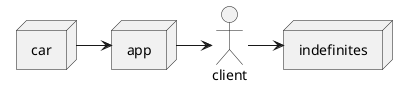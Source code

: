 @startuml
actor client
node app
node car
node indefinites

car -> app
app -> client
client -> indefinites
@enduml

